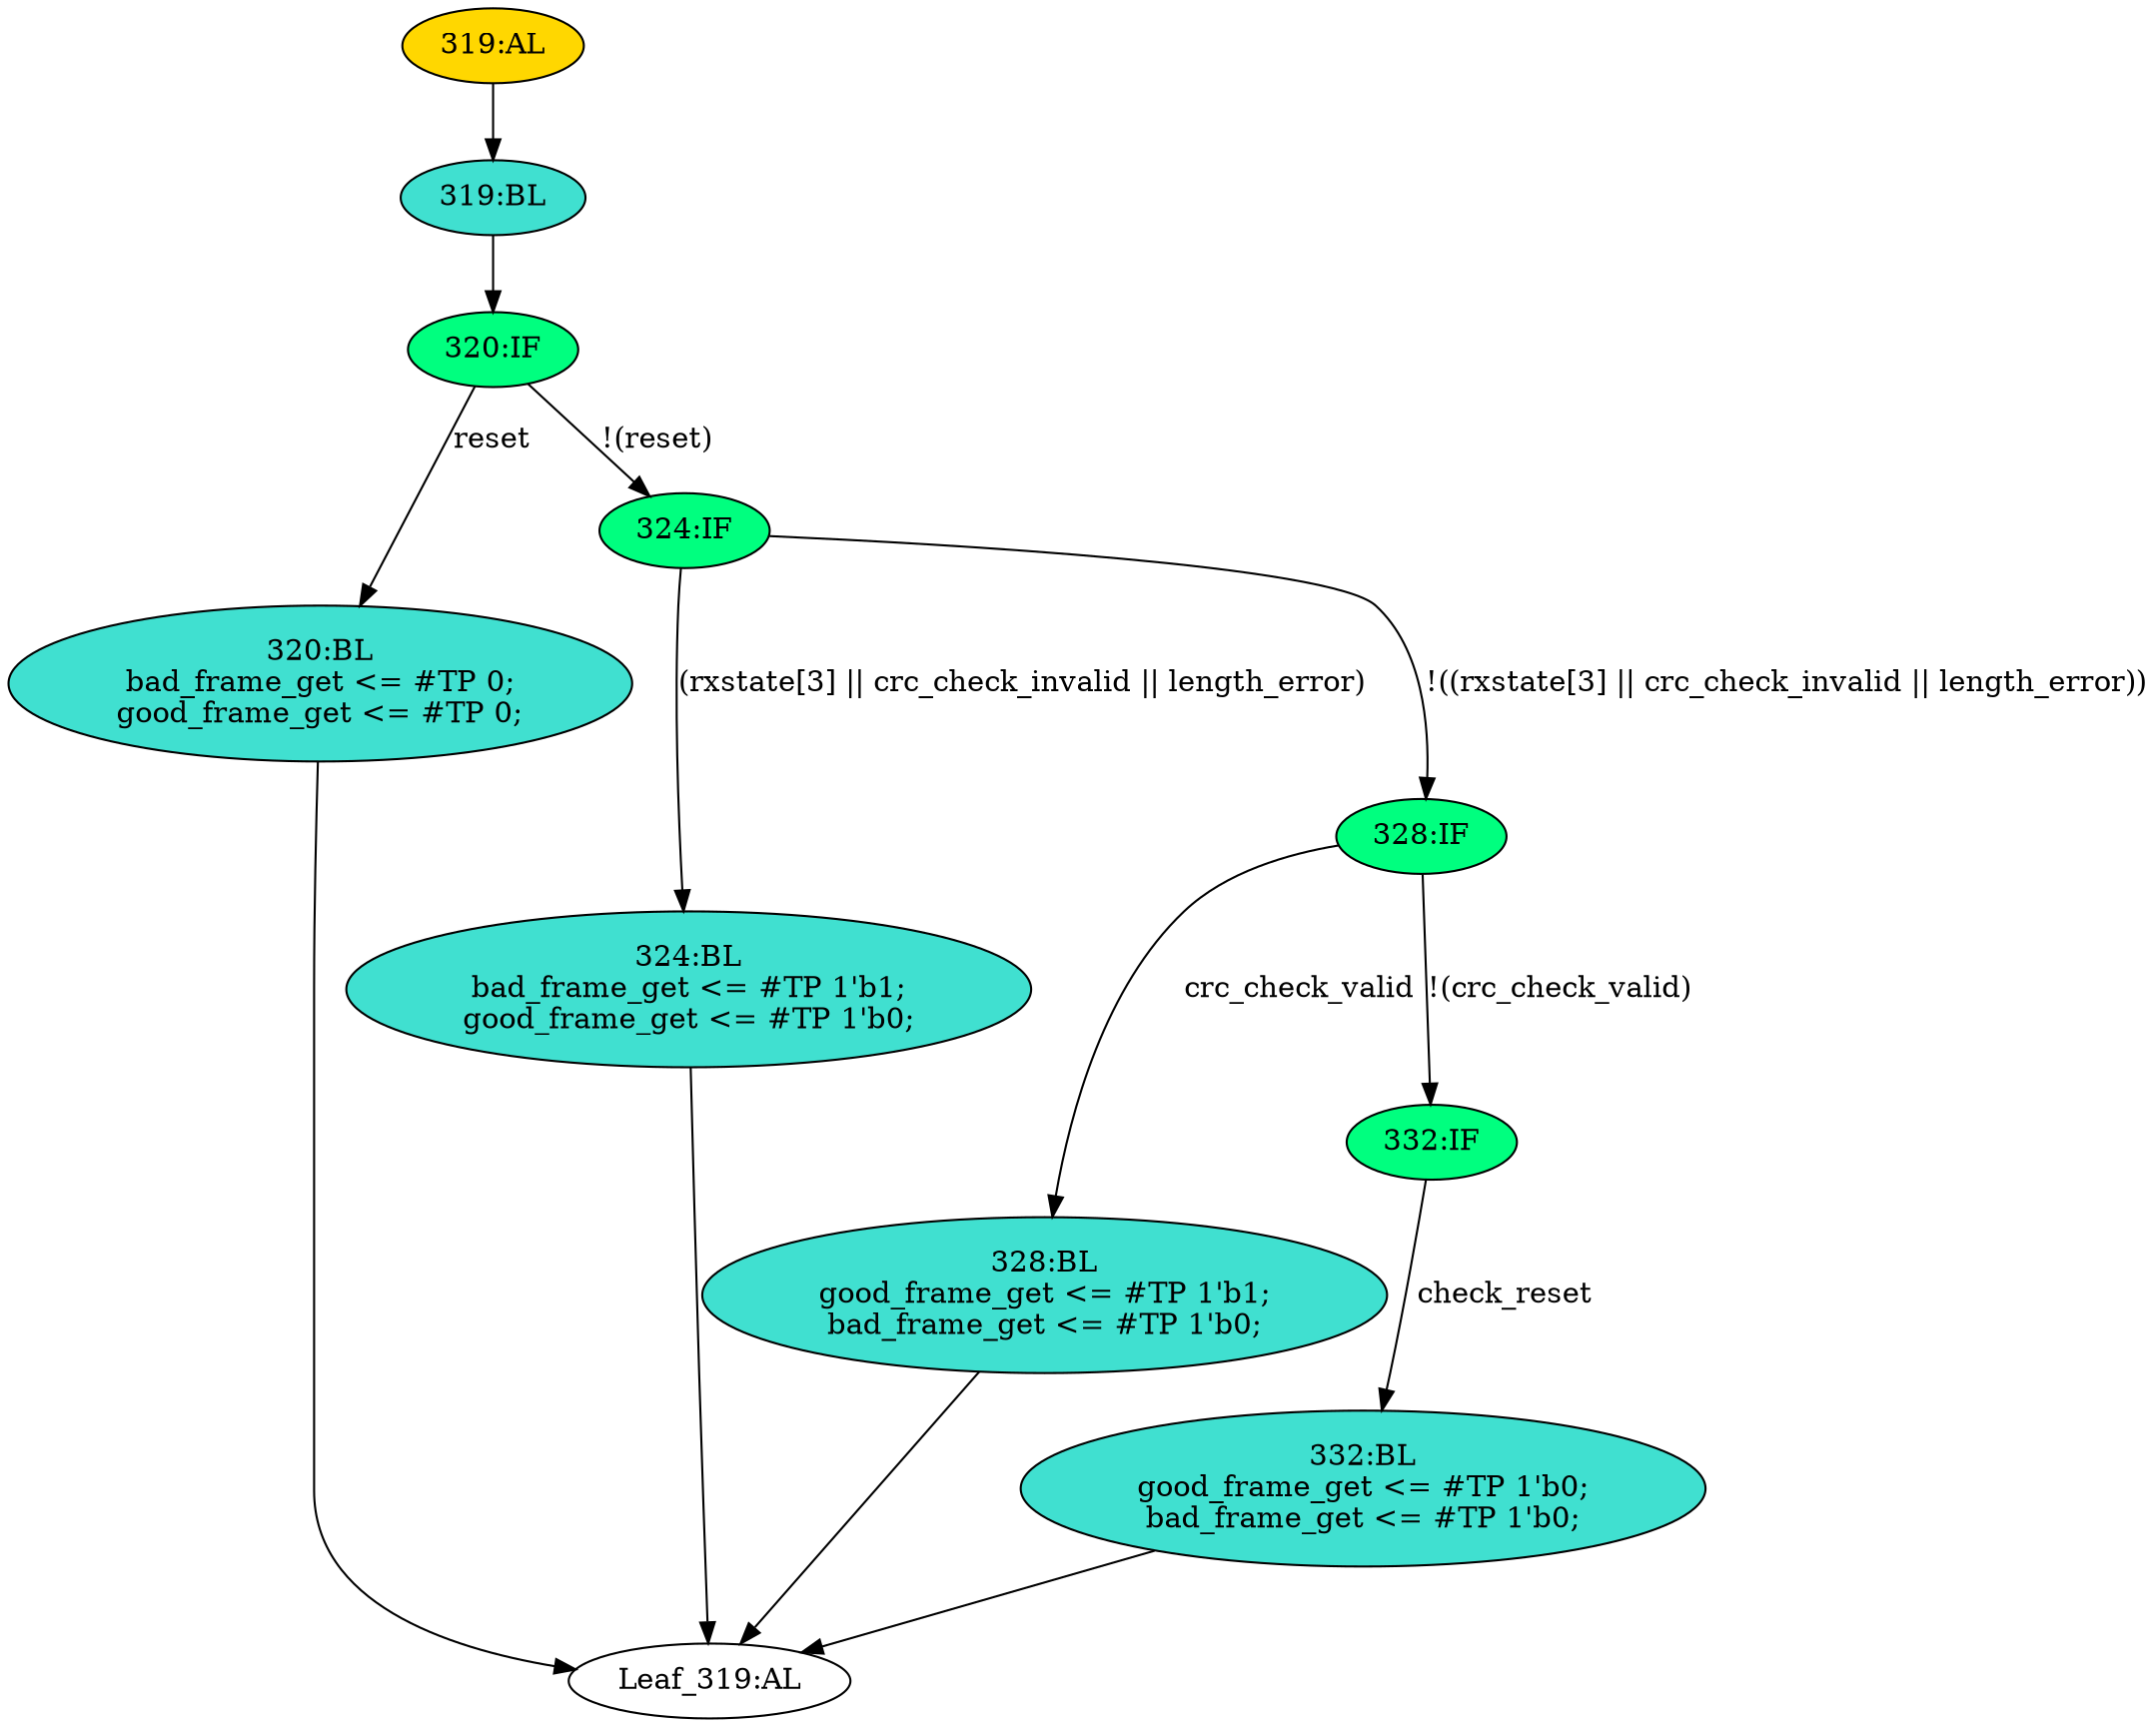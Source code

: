 strict digraph "" {
	node [label="\N"];
	"320:BL"	 [ast="<pyverilog.vparser.ast.Block object at 0x7fcfe0276ed0>",
		fillcolor=turquoise,
		label="320:BL
bad_frame_get <= #TP 0;
good_frame_get <= #TP 0;",
		statements="[<pyverilog.vparser.ast.NonblockingSubstitution object at 0x7fcfe02a9f10>, <pyverilog.vparser.ast.NonblockingSubstitution object \
at 0x7fcfe0276910>]",
		style=filled,
		typ=Block];
	"Leaf_319:AL"	 [def_var="['good_frame_get', 'bad_frame_get']",
		label="Leaf_319:AL"];
	"320:BL" -> "Leaf_319:AL"	 [cond="[]",
		lineno=None];
	"332:BL"	 [ast="<pyverilog.vparser.ast.Block object at 0x7fd001cf8350>",
		fillcolor=turquoise,
		label="332:BL
good_frame_get <= #TP 1'b0;
bad_frame_get <= #TP 1'b0;",
		statements="[<pyverilog.vparser.ast.NonblockingSubstitution object at 0x7fcfe0276f10>, <pyverilog.vparser.ast.NonblockingSubstitution object \
at 0x7fd001cf8150>]",
		style=filled,
		typ=Block];
	"332:BL" -> "Leaf_319:AL"	 [cond="[]",
		lineno=None];
	"324:BL"	 [ast="<pyverilog.vparser.ast.Block object at 0x7fd001cf8790>",
		fillcolor=turquoise,
		label="324:BL
bad_frame_get <= #TP 1'b1;
good_frame_get <= #TP 1'b0;",
		statements="[<pyverilog.vparser.ast.NonblockingSubstitution object at 0x7fd001cf8390>, <pyverilog.vparser.ast.NonblockingSubstitution object \
at 0x7fd001cf8590>]",
		style=filled,
		typ=Block];
	"324:BL" -> "Leaf_319:AL"	 [cond="[]",
		lineno=None];
	"328:IF"	 [ast="<pyverilog.vparser.ast.IfStatement object at 0x7fd001cf87d0>",
		fillcolor=springgreen,
		label="328:IF",
		statements="[]",
		style=filled,
		typ=IfStatement];
	"328:BL"	 [ast="<pyverilog.vparser.ast.Block object at 0x7fd001cf8910>",
		fillcolor=turquoise,
		label="328:BL
good_frame_get <= #TP 1'b1;
bad_frame_get <= #TP 1'b0;",
		statements="[<pyverilog.vparser.ast.NonblockingSubstitution object at 0x7fd001cf8950>, <pyverilog.vparser.ast.NonblockingSubstitution object \
at 0x7fd001cf8b50>]",
		style=filled,
		typ=Block];
	"328:IF" -> "328:BL"	 [cond="['crc_check_valid']",
		label=crc_check_valid,
		lineno=328];
	"332:IF"	 [ast="<pyverilog.vparser.ast.IfStatement object at 0x7fd001cf8850>",
		fillcolor=springgreen,
		label="332:IF",
		statements="[]",
		style=filled,
		typ=IfStatement];
	"328:IF" -> "332:IF"	 [cond="['crc_check_valid']",
		label="!(crc_check_valid)",
		lineno=328];
	"319:BL"	 [ast="<pyverilog.vparser.ast.Block object at 0x7fd001cf8dd0>",
		fillcolor=turquoise,
		label="319:BL",
		statements="[]",
		style=filled,
		typ=Block];
	"320:IF"	 [ast="<pyverilog.vparser.ast.IfStatement object at 0x7fd001cf8e10>",
		fillcolor=springgreen,
		label="320:IF",
		statements="[]",
		style=filled,
		typ=IfStatement];
	"319:BL" -> "320:IF"	 [cond="[]",
		lineno=None];
	"319:AL"	 [ast="<pyverilog.vparser.ast.Always object at 0x7fd001d00150>",
		clk_sens=True,
		fillcolor=gold,
		label="319:AL",
		sens="['rxclk', 'reset']",
		statements="[]",
		style=filled,
		typ=Always,
		use_var="['reset', 'rxstate', 'length_error', 'crc_check_invalid', 'crc_check_valid', 'check_reset']"];
	"319:AL" -> "319:BL"	 [cond="[]",
		lineno=None];
	"320:IF" -> "320:BL"	 [cond="['reset']",
		label=reset,
		lineno=320];
	"324:IF"	 [ast="<pyverilog.vparser.ast.IfStatement object at 0x7fd001cf8e50>",
		fillcolor=springgreen,
		label="324:IF",
		statements="[]",
		style=filled,
		typ=IfStatement];
	"320:IF" -> "324:IF"	 [cond="['reset']",
		label="!(reset)",
		lineno=320];
	"328:BL" -> "Leaf_319:AL"	 [cond="[]",
		lineno=None];
	"332:IF" -> "332:BL"	 [cond="['check_reset']",
		label=check_reset,
		lineno=332];
	"324:IF" -> "324:BL"	 [cond="['rxstate', 'crc_check_invalid', 'length_error']",
		label="(rxstate[3] || crc_check_invalid || length_error)",
		lineno=324];
	"324:IF" -> "328:IF"	 [cond="['rxstate', 'crc_check_invalid', 'length_error']",
		label="!((rxstate[3] || crc_check_invalid || length_error))",
		lineno=324];
}
